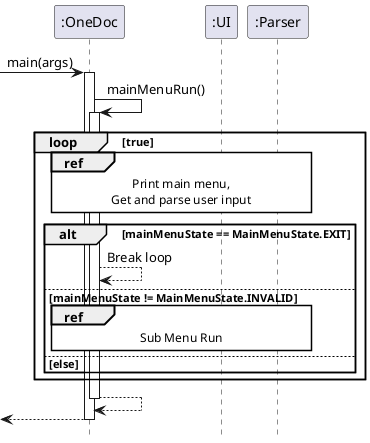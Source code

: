 @startuml
hide footbox
skinparam sequenceReferenceBackgroundColor #White

participant ":OneDoc" as A
participant ":UI" as B
participant ":Parser" as C

-> A : main(args)
activate A

A -> A : mainMenuRun()
activate A

loop true
    ref over A,C
        Print main menu,
        Get and parse user input
    end

    alt mainMenuState == MainMenuState.EXIT
    A --> A : Break loop
    else mainMenuState != MainMenuState.INVALID
        ref over A, C
            Sub Menu Run
        end
    else else
    end
end
return

return

@enduml